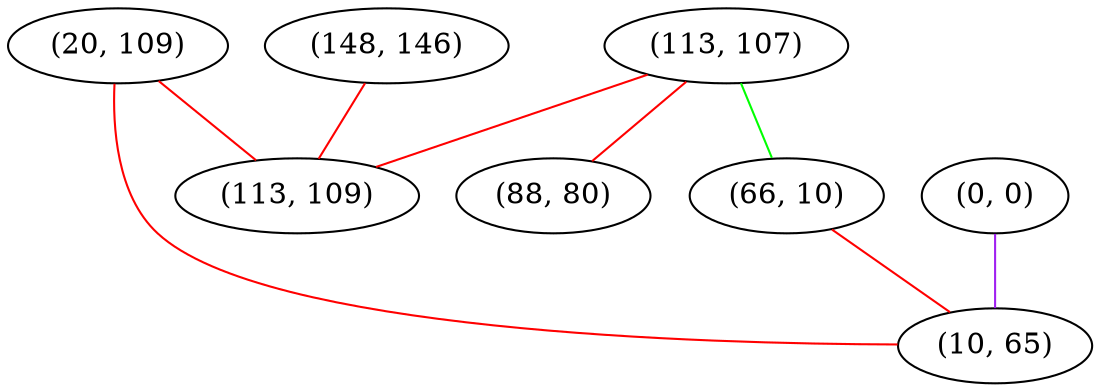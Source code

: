 graph "" {
"(20, 109)";
"(113, 107)";
"(88, 80)";
"(66, 10)";
"(0, 0)";
"(10, 65)";
"(148, 146)";
"(113, 109)";
"(20, 109)" -- "(113, 109)"  [color=red, key=0, weight=1];
"(20, 109)" -- "(10, 65)"  [color=red, key=0, weight=1];
"(113, 107)" -- "(113, 109)"  [color=red, key=0, weight=1];
"(113, 107)" -- "(88, 80)"  [color=red, key=0, weight=1];
"(113, 107)" -- "(66, 10)"  [color=green, key=0, weight=2];
"(66, 10)" -- "(10, 65)"  [color=red, key=0, weight=1];
"(0, 0)" -- "(10, 65)"  [color=purple, key=0, weight=4];
"(148, 146)" -- "(113, 109)"  [color=red, key=0, weight=1];
}
